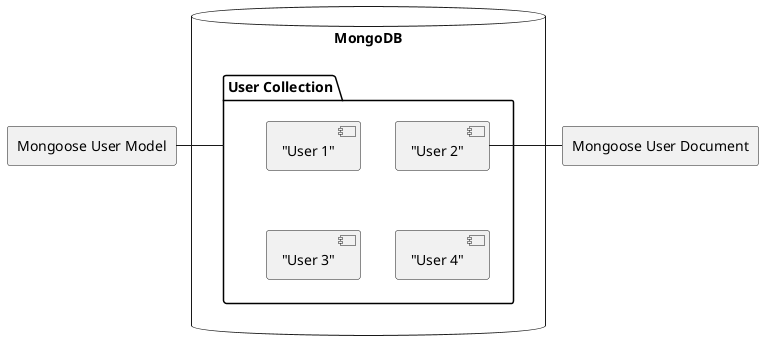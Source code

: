 @startuml

rectangle "Mongoose User Model" as model
database "MongoDB" {
    package "User Collection" as uc {
        ["User 1"] as u1
        ["User 2"] as u2
        ["User 3"] as u3
        ["User 4"] as u4
        u1-[hidden]r-u2
        u1-[hidden]d-u3
        u2-[hidden]d-u4
        u3-[hidden]r-u4
    }
}
rectangle "Mongoose User Document" as doc

u2-doc
uc-l-model

@enduml